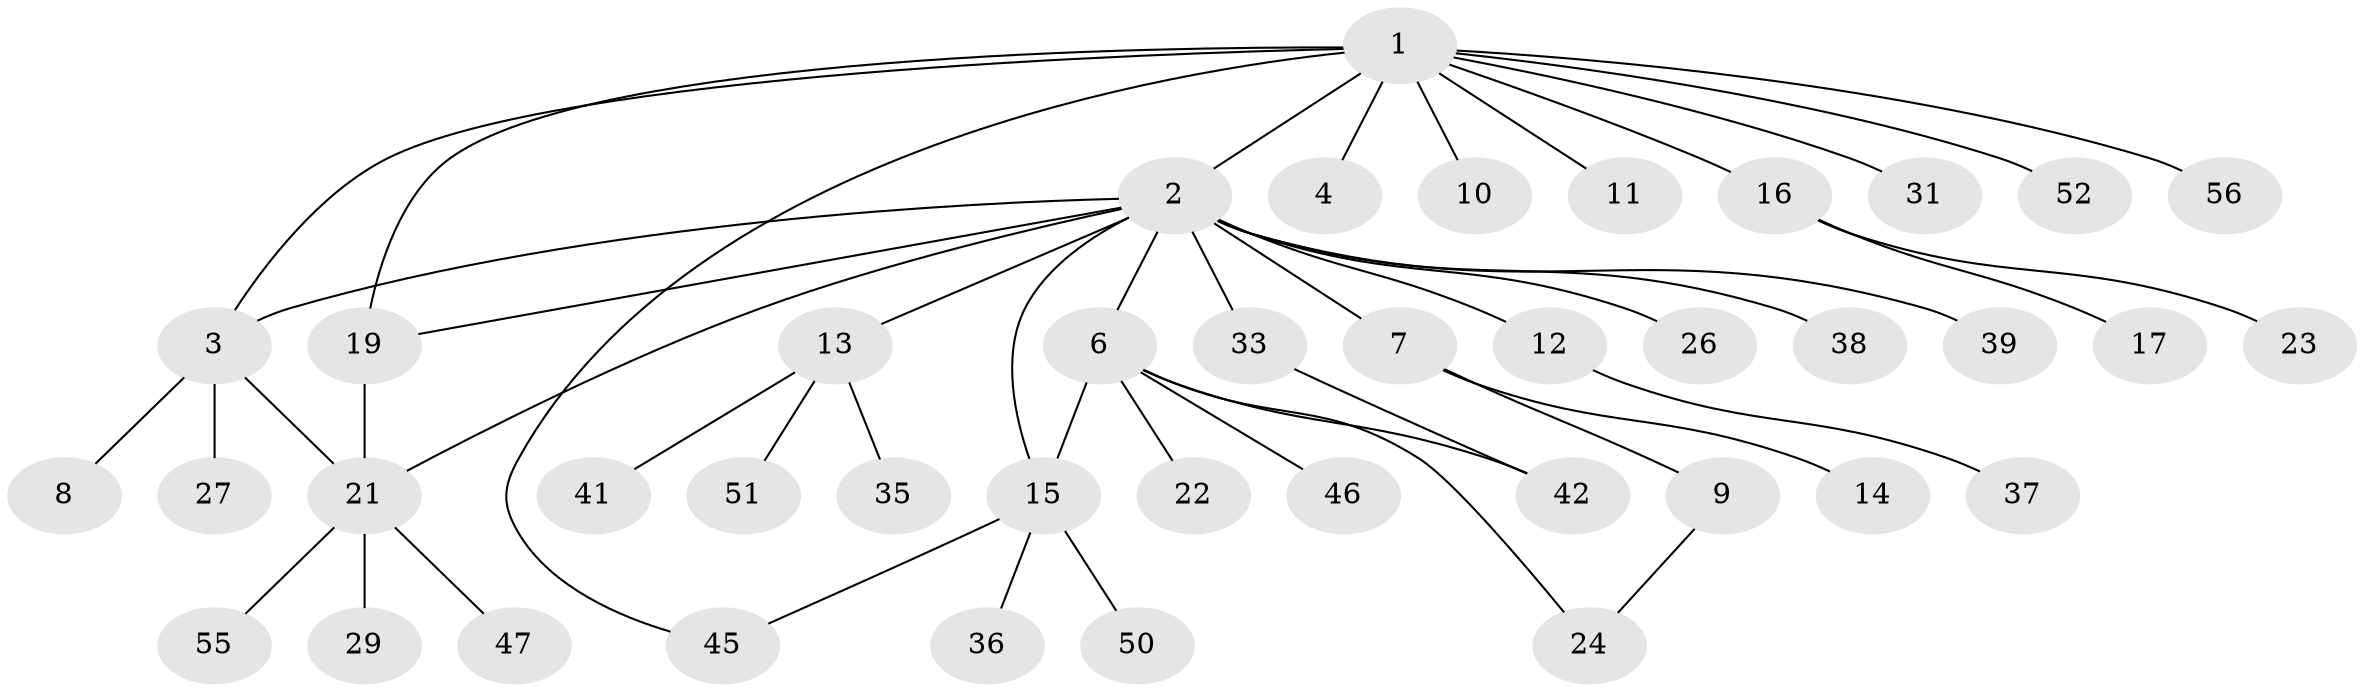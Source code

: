 // original degree distribution, {11: 0.017857142857142856, 13: 0.017857142857142856, 5: 0.03571428571428571, 1: 0.5, 3: 0.08928571428571429, 7: 0.017857142857142856, 4: 0.07142857142857142, 2: 0.23214285714285715, 6: 0.017857142857142856}
// Generated by graph-tools (version 1.1) at 2025/11/02/27/25 16:11:10]
// undirected, 41 vertices, 48 edges
graph export_dot {
graph [start="1"]
  node [color=gray90,style=filled];
  1 [super="+5"];
  2 [super="+28"];
  3 [super="+48"];
  4;
  6 [super="+30"];
  7 [super="+40"];
  8;
  9 [super="+32"];
  10;
  11;
  12;
  13 [super="+20"];
  14;
  15 [super="+18"];
  16 [super="+25"];
  17;
  19 [super="+49"];
  21 [super="+43"];
  22;
  23;
  24 [super="+44"];
  26 [super="+34"];
  27;
  29;
  31;
  33;
  35;
  36;
  37;
  38;
  39;
  41;
  42 [super="+53"];
  45;
  46;
  47 [super="+54"];
  50;
  51;
  52;
  55;
  56;
  1 -- 2 [weight=2];
  1 -- 3;
  1 -- 4;
  1 -- 10;
  1 -- 11;
  1 -- 19;
  1 -- 31;
  1 -- 45;
  1 -- 56;
  1 -- 16;
  1 -- 52;
  2 -- 6;
  2 -- 7 [weight=2];
  2 -- 12;
  2 -- 13;
  2 -- 15;
  2 -- 19;
  2 -- 21;
  2 -- 26;
  2 -- 38;
  2 -- 39;
  2 -- 33;
  2 -- 3;
  3 -- 8;
  3 -- 21;
  3 -- 27;
  6 -- 15 [weight=2];
  6 -- 22;
  6 -- 24;
  6 -- 46;
  6 -- 42;
  7 -- 9;
  7 -- 14;
  9 -- 24;
  12 -- 37;
  13 -- 41;
  13 -- 51;
  13 -- 35;
  15 -- 45;
  15 -- 50;
  15 -- 36;
  16 -- 17;
  16 -- 23;
  19 -- 21;
  21 -- 29;
  21 -- 55;
  21 -- 47;
  33 -- 42;
}

